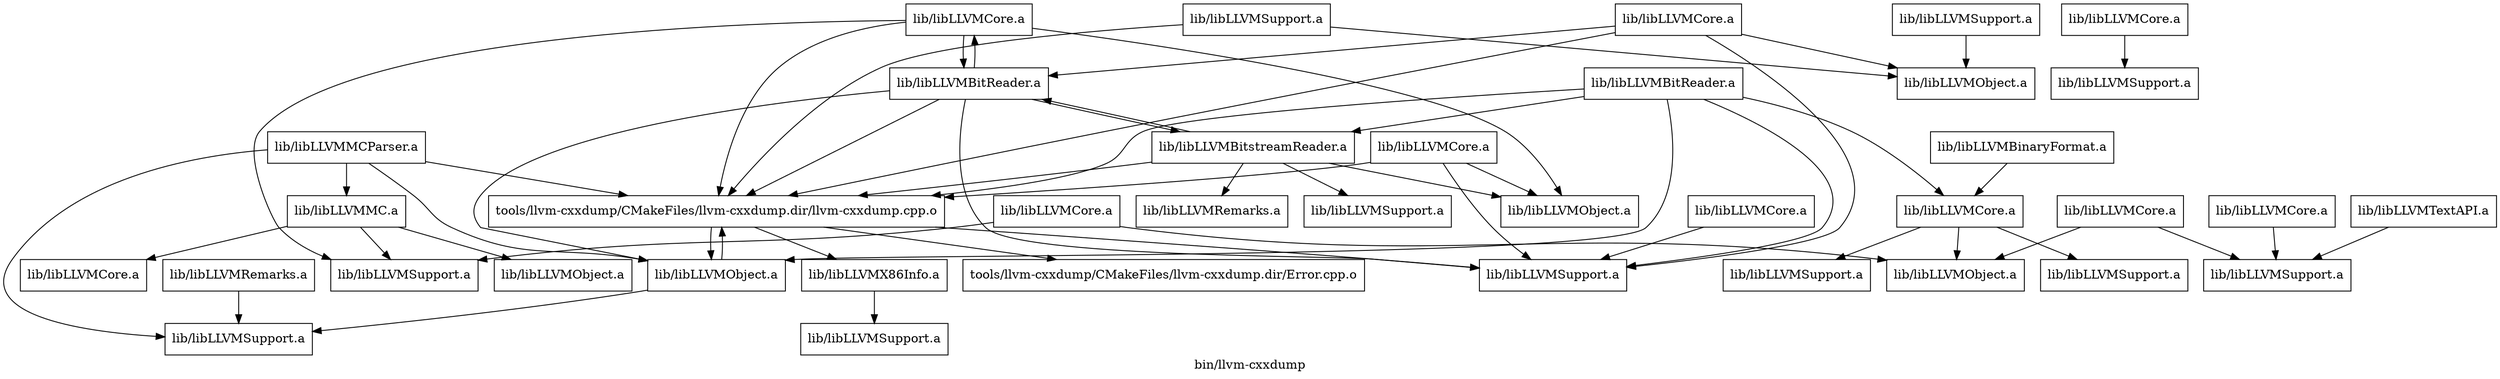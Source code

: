 digraph "bin/llvm-cxxdump" {
	label="bin/llvm-cxxdump";

	Node0x55b0f4958828 [shape=record,shape=record,label="{tools/llvm-cxxdump/CMakeFiles/llvm-cxxdump.dir/llvm-cxxdump.cpp.o}"];
	Node0x55b0f4958828 -> Node0x55b0f4957718;
	Node0x55b0f4958828 -> Node0x55b0f4955e50;
	Node0x55b0f4958828 -> Node0x55b0f4955490;
	Node0x55b0f4958828 -> Node0x55b0f4955eb8;
	Node0x55b0f4957718 [shape=record,shape=record,label="{tools/llvm-cxxdump/CMakeFiles/llvm-cxxdump.dir/Error.cpp.o}"];
	Node0x55b0f4955e50 [shape=record,shape=record,label="{lib/libLLVMX86Info.a}"];
	Node0x55b0f4955e50 -> Node0x55b0f4957780;
	Node0x55b0f4955490 [shape=record,shape=record,label="{lib/libLLVMObject.a}"];
	Node0x55b0f4955490 -> Node0x55b0f4958828;
	Node0x55b0f4955490 -> Node0x55b0f4952cc0;
	Node0x55b0f4955eb8 [shape=record,shape=record,label="{lib/libLLVMSupport.a}"];
	Node0x55b0f4957780 [shape=record,shape=record,label="{lib/libLLVMSupport.a}"];
	Node0x55b0f4952cc0 [shape=record,shape=record,label="{lib/libLLVMSupport.a}"];
	Node0x55b0f495a910 [shape=record,shape=record,label="{lib/libLLVMSupport.a}"];
	Node0x55b0f495a910 -> Node0x55b0f4957ed0;
	Node0x55b0f4957ed0 [shape=record,shape=record,label="{lib/libLLVMObject.a}"];
	Node0x55b0f49554f8 [shape=record,shape=record,label="{lib/libLLVMBitReader.a}"];
	Node0x55b0f49554f8 -> Node0x55b0f4958828;
	Node0x55b0f49554f8 -> Node0x55b0f4955490;
	Node0x55b0f49554f8 -> Node0x55b0f4955eb8;
	Node0x55b0f49554f8 -> Node0x55b0f49524a0;
	Node0x55b0f49554f8 -> Node0x55b0f4953888;
	Node0x55b0f49524a0 [shape=record,shape=record,label="{lib/libLLVMCore.a}"];
	Node0x55b0f49524a0 -> Node0x55b0f4958828;
	Node0x55b0f49524a0 -> Node0x55b0f495b6e0;
	Node0x55b0f49524a0 -> Node0x55b0f495be98;
	Node0x55b0f49524a0 -> Node0x55b0f49554f8;
	Node0x55b0f4953888 [shape=record,shape=record,label="{lib/libLLVMBitstreamReader.a}"];
	Node0x55b0f4953888 -> Node0x55b0f4958828;
	Node0x55b0f4953888 -> Node0x55b0f495b6e0;
	Node0x55b0f4953888 -> Node0x55b0f49555c8;
	Node0x55b0f4953888 -> Node0x55b0f49554f8;
	Node0x55b0f4953888 -> Node0x55b0f495b198;
	Node0x55b0f4954380 [shape=record,shape=record,label="{lib/libLLVMBitReader.a}"];
	Node0x55b0f4954380 -> Node0x55b0f4958828;
	Node0x55b0f4954380 -> Node0x55b0f4955490;
	Node0x55b0f4954380 -> Node0x55b0f4955eb8;
	Node0x55b0f4954380 -> Node0x55b0f4950898;
	Node0x55b0f4954380 -> Node0x55b0f4953888;
	Node0x55b0f4950898 [shape=record,shape=record,label="{lib/libLLVMCore.a}"];
	Node0x55b0f4950898 -> Node0x55b0f495a1c0;
	Node0x55b0f4950898 -> Node0x55b0f4950420;
	Node0x55b0f4950898 -> Node0x55b0f4951390;
	Node0x55b0f495b6e0 [shape=record,shape=record,label="{lib/libLLVMObject.a}"];
	Node0x55b0f495be98 [shape=record,shape=record,label="{lib/libLLVMSupport.a}"];
	Node0x55b0f495a1c0 [shape=record,shape=record,label="{lib/libLLVMObject.a}"];
	Node0x55b0f4950420 [shape=record,shape=record,label="{lib/libLLVMSupport.a}"];
	Node0x55b0f4951390 [shape=record,shape=record,label="{lib/libLLVMSupport.a}"];
	Node0x55b0f49507c8 [shape=record,shape=record,label="{lib/libLLVMCore.a}"];
	Node0x55b0f49507c8 -> Node0x55b0f4956538;
	Node0x55b0f4956538 [shape=record,shape=record,label="{lib/libLLVMSupport.a}"];
	Node0x55b0f4950968 [shape=record,shape=record,label="{lib/libLLVMCore.a}"];
	Node0x55b0f4950968 -> Node0x55b0f495a1c0;
	Node0x55b0f4950968 -> Node0x55b0f495be98;
	Node0x55b0f49564d0 [shape=record,shape=record,label="{lib/libLLVMCore.a}"];
	Node0x55b0f49564d0 -> Node0x55b0f495a978;
	Node0x55b0f495a978 [shape=record,shape=record,label="{lib/libLLVMSupport.a}"];
	Node0x55b0f4951c18 [shape=record,shape=record,label="{lib/libLLVMCore.a}"];
	Node0x55b0f4951c18 -> Node0x55b0f4958828;
	Node0x55b0f4951c18 -> Node0x55b0f4957ed0;
	Node0x55b0f4951c18 -> Node0x55b0f4955eb8;
	Node0x55b0f4951c18 -> Node0x55b0f49554f8;
	Node0x55b0f4951530 [shape=record,shape=record,label="{lib/libLLVMCore.a}"];
	Node0x55b0f4951530 -> Node0x55b0f495a1c0;
	Node0x55b0f4951530 -> Node0x55b0f495a978;
	Node0x55b0f4951a10 [shape=record,shape=record,label="{lib/libLLVMCore.a}"];
	Node0x55b0f4951a10 -> Node0x55b0f4958828;
	Node0x55b0f4951a10 -> Node0x55b0f495b6e0;
	Node0x55b0f4951a10 -> Node0x55b0f4955eb8;
	Node0x55b0f4950690 [shape=record,shape=record,label="{lib/libLLVMCore.a}"];
	Node0x55b0f4950690 -> Node0x55b0f4955eb8;
	Node0x55b0f4950d78 [shape=record,shape=record,label="{lib/libLLVMRemarks.a}"];
	Node0x55b0f4950d78 -> Node0x55b0f4952cc0;
	Node0x55b0f4954fb0 [shape=record,shape=record,label="{lib/libLLVMSupport.a}"];
	Node0x55b0f4954fb0 -> Node0x55b0f4958828;
	Node0x55b0f4954fb0 -> Node0x55b0f4957ed0;
	Node0x55b0f49555c8 [shape=record,shape=record,label="{lib/libLLVMSupport.a}"];
	Node0x55b0f495b198 [shape=record,shape=record,label="{lib/libLLVMRemarks.a}"];
	Node0x55b0f4953fd8 [shape=record,shape=record,label="{lib/libLLVMMCParser.a}"];
	Node0x55b0f4953fd8 -> Node0x55b0f4958828;
	Node0x55b0f4953fd8 -> Node0x55b0f4955490;
	Node0x55b0f4953fd8 -> Node0x55b0f4952cc0;
	Node0x55b0f4953fd8 -> Node0x55b0f4952a50;
	Node0x55b0f4952a50 [shape=record,shape=record,label="{lib/libLLVMMC.a}"];
	Node0x55b0f4952a50 -> Node0x55b0f4956608;
	Node0x55b0f4952a50 -> Node0x55b0f495be98;
	Node0x55b0f4952a50 -> Node0x55b0f4952df8;
	Node0x55b0f4956608 [shape=record,shape=record,label="{lib/libLLVMObject.a}"];
	Node0x55b0f4952df8 [shape=record,shape=record,label="{lib/libLLVMCore.a}"];
	Node0x55b0f4955f20 [shape=record,shape=record,label="{lib/libLLVMTextAPI.a}"];
	Node0x55b0f4955f20 -> Node0x55b0f495a978;
	Node0x55b0f49571d0 [shape=record,shape=record,label="{lib/libLLVMBinaryFormat.a}"];
	Node0x55b0f49571d0 -> Node0x55b0f4950898;
}
